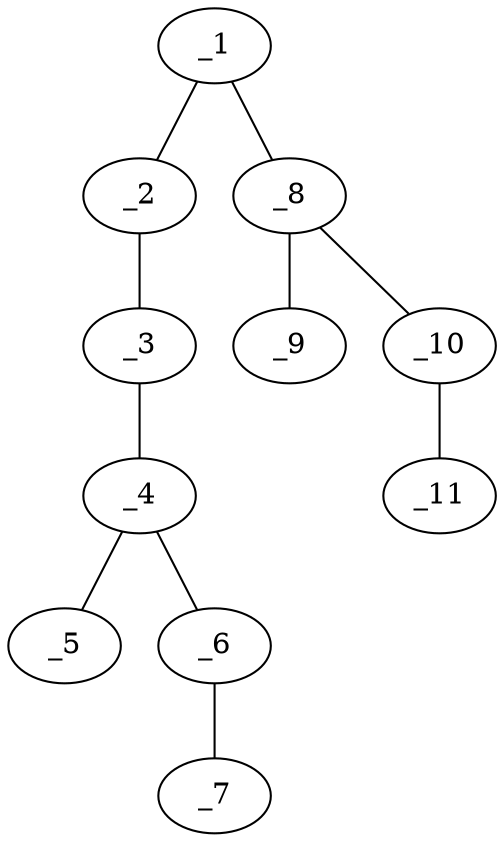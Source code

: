 graph molid643495 {
	_1	 [charge=0,
		chem=4,
		symbol="N  ",
		x="6.3301",
		y="0.75"];
	_2	 [charge=0,
		chem=1,
		symbol="C  ",
		x="5.4641",
		y="0.25"];
	_1 -- _2	 [valence=1];
	_8	 [charge=0,
		chem=1,
		symbol="C  ",
		x="7.1962",
		y="0.25"];
	_1 -- _8	 [valence=1];
	_3	 [charge=0,
		chem=4,
		symbol="N  ",
		x="4.5981",
		y="0.75"];
	_2 -- _3	 [valence=1];
	_4	 [charge=0,
		chem=1,
		symbol="C  ",
		x="3.7321",
		y="0.25"];
	_3 -- _4	 [valence=1];
	_5	 [charge=0,
		chem=2,
		symbol="O  ",
		x="3.7321",
		y="-0.75"];
	_4 -- _5	 [valence=2];
	_6	 [charge=0,
		chem=4,
		symbol="N  ",
		x="2.866",
		y="0.75"];
	_4 -- _6	 [valence=1];
	_7	 [charge=0,
		chem=1,
		symbol="C  ",
		x=2,
		y="0.25"];
	_6 -- _7	 [valence=1];
	_9	 [charge=0,
		chem=2,
		symbol="O  ",
		x="7.1962",
		y="-0.75"];
	_8 -- _9	 [valence=2];
	_10	 [charge=0,
		chem=4,
		symbol="N  ",
		x="8.0622",
		y="0.75"];
	_8 -- _10	 [valence=1];
	_11	 [charge=0,
		chem=1,
		symbol="C  ",
		x="8.9282",
		y="0.25"];
	_10 -- _11	 [valence=1];
}
